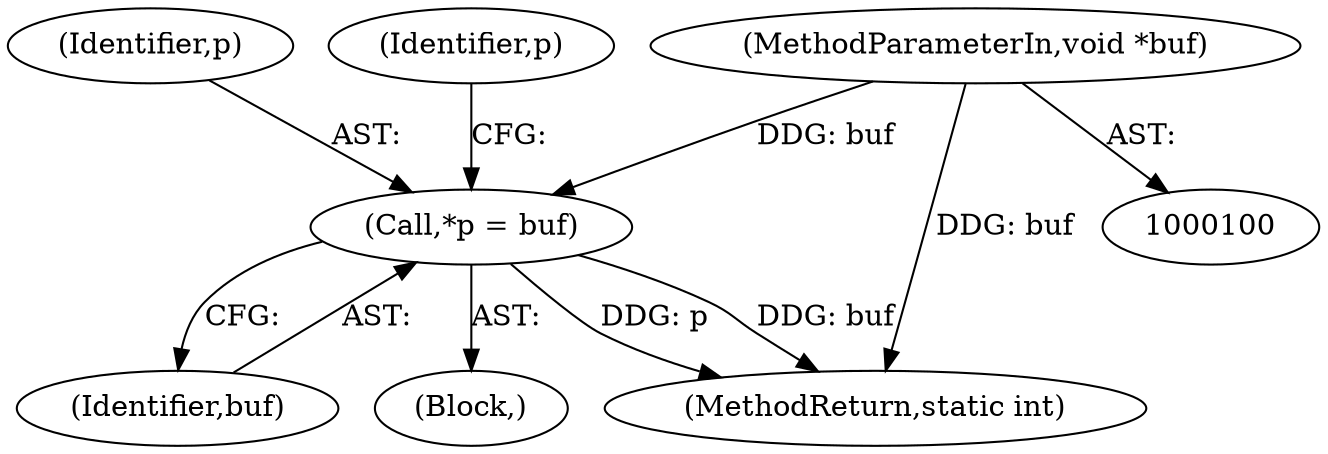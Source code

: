 digraph "0_linux_c27a3e4d667fdcad3db7b104f75659478e0c68d8_0@pointer" {
"1000103" [label="(MethodParameterIn,void *buf)"];
"1000107" [label="(Call,*p = buf)"];
"1000109" [label="(Identifier,buf)"];
"1000105" [label="(Block,)"];
"1000157" [label="(MethodReturn,static int)"];
"1000108" [label="(Identifier,p)"];
"1000103" [label="(MethodParameterIn,void *buf)"];
"1000107" [label="(Call,*p = buf)"];
"1000115" [label="(Identifier,p)"];
"1000103" -> "1000100"  [label="AST: "];
"1000103" -> "1000157"  [label="DDG: buf"];
"1000103" -> "1000107"  [label="DDG: buf"];
"1000107" -> "1000105"  [label="AST: "];
"1000107" -> "1000109"  [label="CFG: "];
"1000108" -> "1000107"  [label="AST: "];
"1000109" -> "1000107"  [label="AST: "];
"1000115" -> "1000107"  [label="CFG: "];
"1000107" -> "1000157"  [label="DDG: p"];
"1000107" -> "1000157"  [label="DDG: buf"];
}
